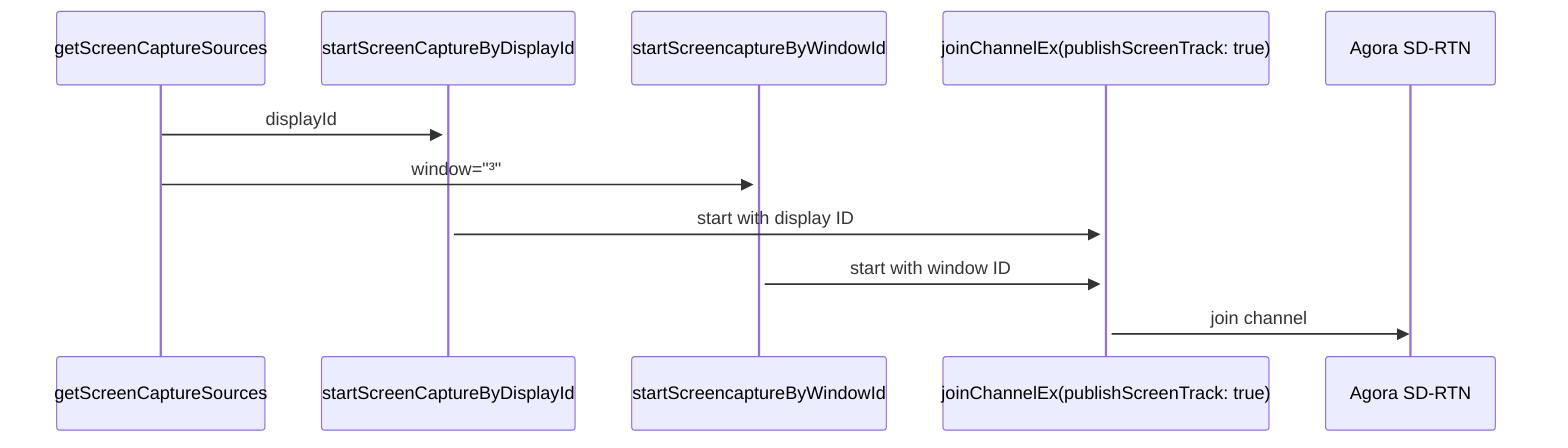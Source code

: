 sequenceDiagram
    participant g as getScreenCaptureSources
    participant d as startScreenCaptureByDisplayId
    participant w as startScreencaptureByWindowId
    participant j as joinChannelEx(publishScreenTrack: true)
    participant a as Agora SD-RTN

    g ->>+ d: displayId
    g ->>+ w: window="³"
    d ->>+ j: start with display ID
    w ->> j: start with window ID
    j ->> a: join channel